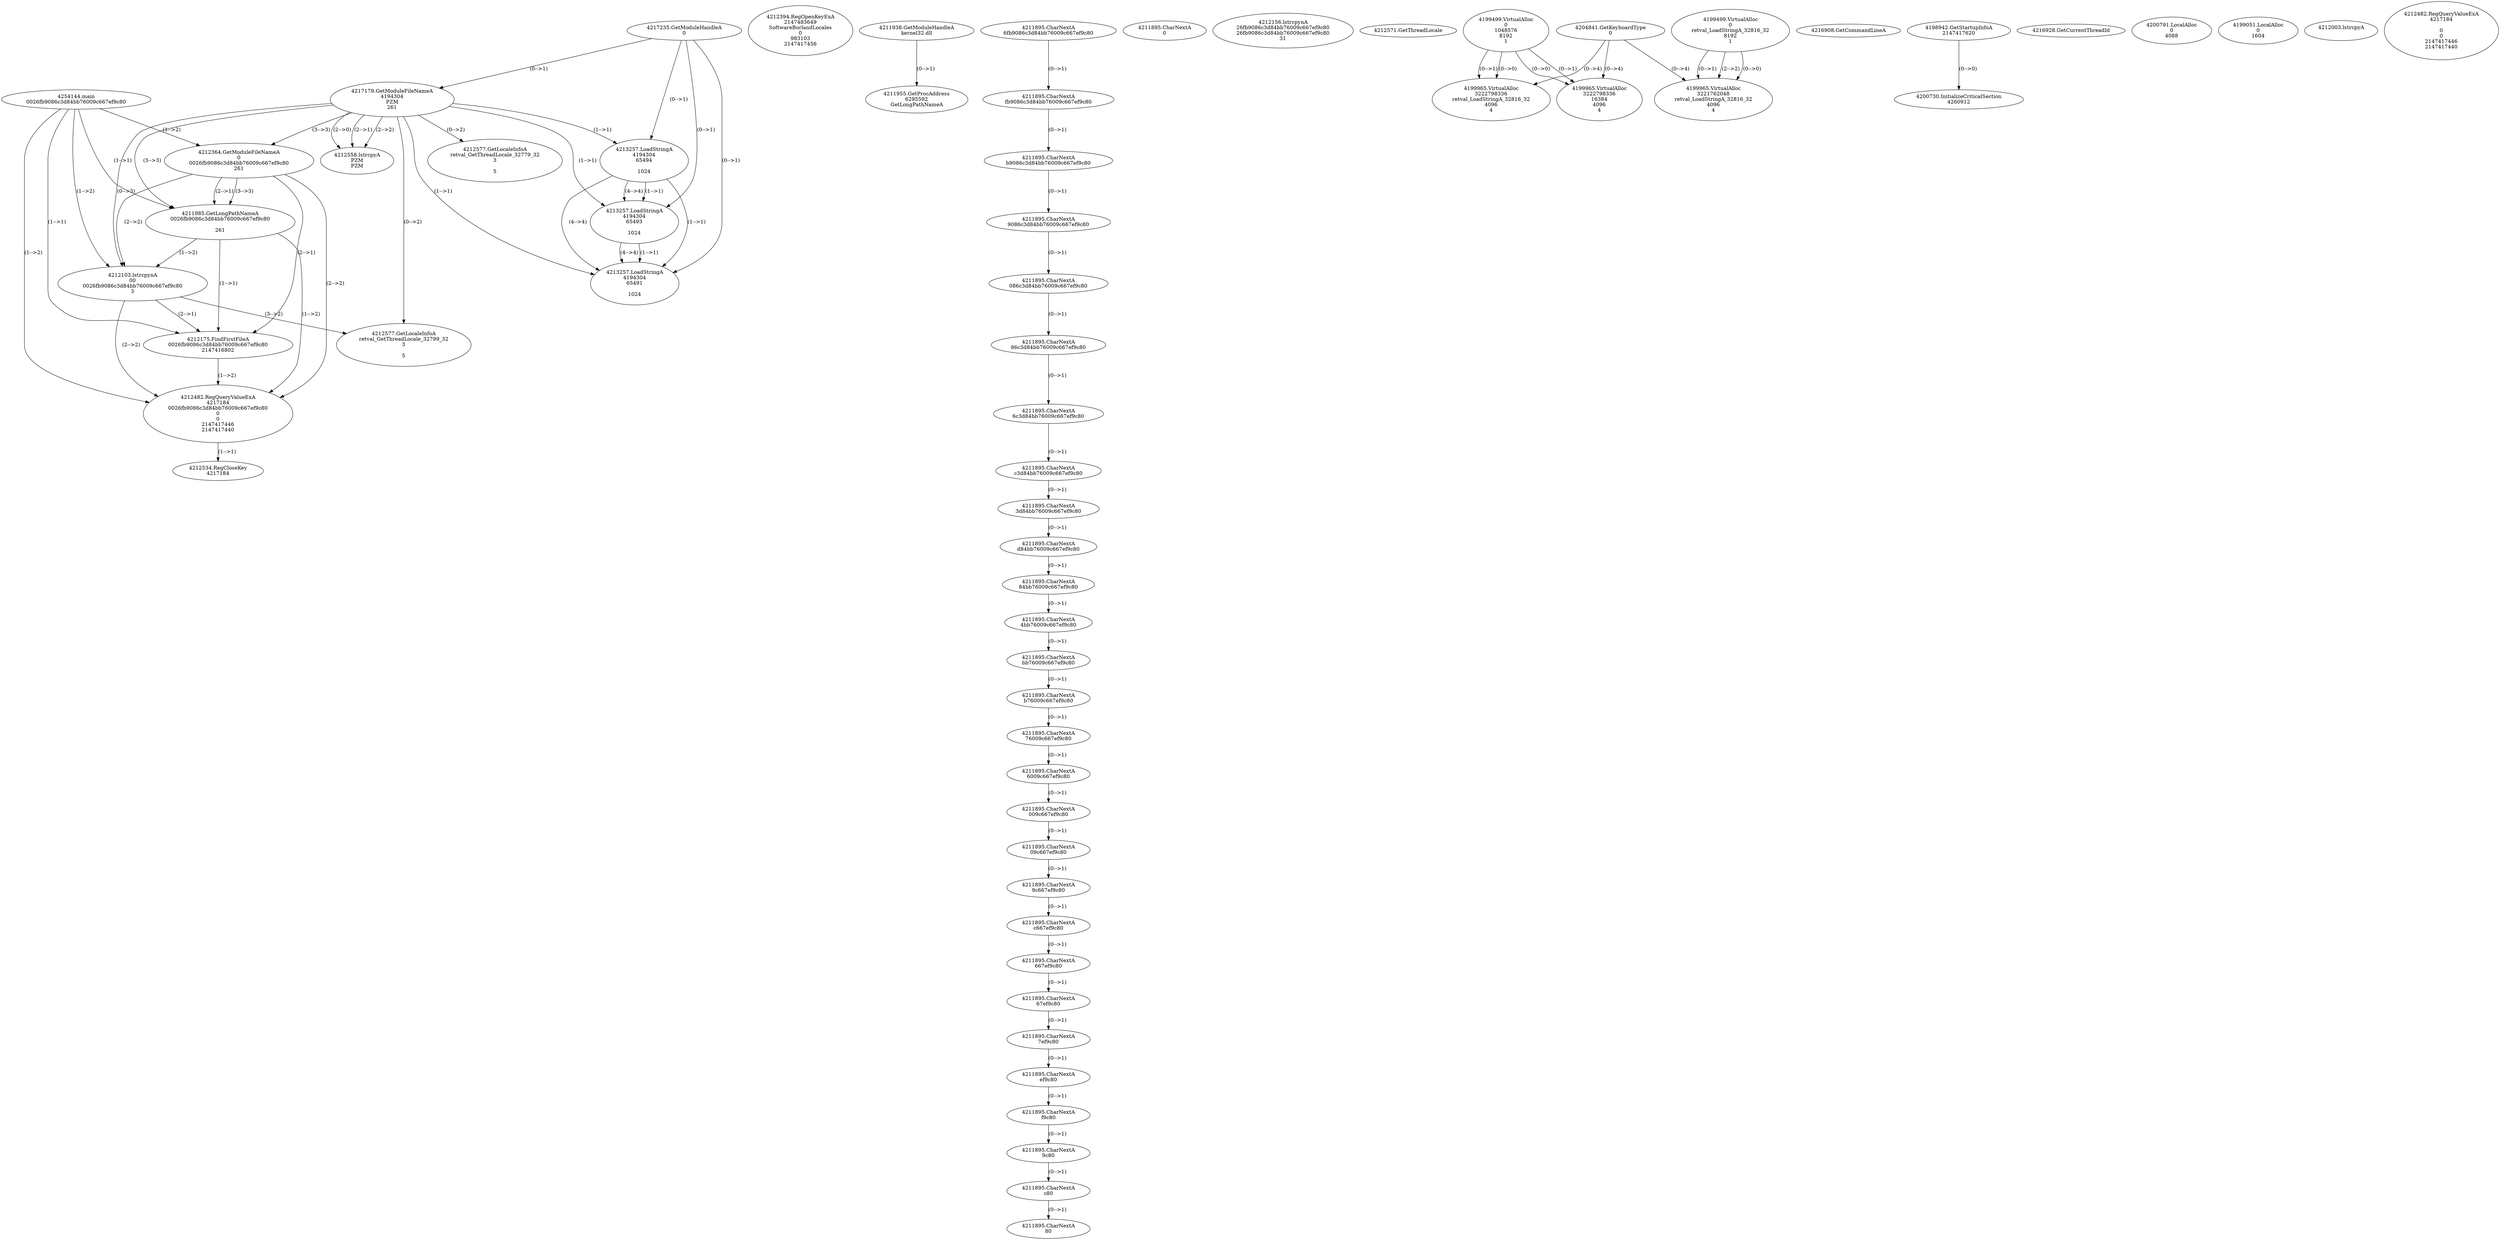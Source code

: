 // Global SCDG with merge call
digraph {
	0 [label="4254144.main
0026fb9086c3d84bb76009c667ef9c80"]
	1 [label="4217235.GetModuleHandleA
0"]
	2 [label="4217179.GetModuleFileNameA
4194304
PZM
261"]
	1 -> 2 [label="(0-->1)"]
	3 [label="4212364.GetModuleFileNameA
0
0026fb9086c3d84bb76009c667ef9c80
261"]
	0 -> 3 [label="(1-->2)"]
	2 -> 3 [label="(3-->3)"]
	4 [label="4212394.RegOpenKeyExA
2147483649
Software\Borland\Locales
0
983103
2147417456"]
	5 [label="4211938.GetModuleHandleA
kernel32.dll"]
	6 [label="4211955.GetProcAddress
6295592
GetLongPathNameA"]
	5 -> 6 [label="(0-->1)"]
	7 [label="4211985.GetLongPathNameA
0026fb9086c3d84bb76009c667ef9c80

261"]
	0 -> 7 [label="(1-->1)"]
	3 -> 7 [label="(2-->1)"]
	2 -> 7 [label="(3-->3)"]
	3 -> 7 [label="(3-->3)"]
	8 [label="4212103.lstrcpynA
00
0026fb9086c3d84bb76009c667ef9c80
3"]
	0 -> 8 [label="(1-->2)"]
	3 -> 8 [label="(2-->2)"]
	7 -> 8 [label="(1-->2)"]
	2 -> 8 [label="(0-->3)"]
	9 [label="4211895.CharNextA
6fb9086c3d84bb76009c667ef9c80"]
	10 [label="4211895.CharNextA
fb9086c3d84bb76009c667ef9c80"]
	9 -> 10 [label="(0-->1)"]
	11 [label="4211895.CharNextA
b9086c3d84bb76009c667ef9c80"]
	10 -> 11 [label="(0-->1)"]
	12 [label="4211895.CharNextA
9086c3d84bb76009c667ef9c80"]
	11 -> 12 [label="(0-->1)"]
	13 [label="4211895.CharNextA
086c3d84bb76009c667ef9c80"]
	12 -> 13 [label="(0-->1)"]
	14 [label="4211895.CharNextA
86c3d84bb76009c667ef9c80"]
	13 -> 14 [label="(0-->1)"]
	15 [label="4211895.CharNextA
6c3d84bb76009c667ef9c80"]
	14 -> 15 [label="(0-->1)"]
	16 [label="4211895.CharNextA
c3d84bb76009c667ef9c80"]
	15 -> 16 [label="(0-->1)"]
	17 [label="4211895.CharNextA
3d84bb76009c667ef9c80"]
	16 -> 17 [label="(0-->1)"]
	18 [label="4211895.CharNextA
d84bb76009c667ef9c80"]
	17 -> 18 [label="(0-->1)"]
	19 [label="4211895.CharNextA
84bb76009c667ef9c80"]
	18 -> 19 [label="(0-->1)"]
	20 [label="4211895.CharNextA
4bb76009c667ef9c80"]
	19 -> 20 [label="(0-->1)"]
	21 [label="4211895.CharNextA
bb76009c667ef9c80"]
	20 -> 21 [label="(0-->1)"]
	22 [label="4211895.CharNextA
b76009c667ef9c80"]
	21 -> 22 [label="(0-->1)"]
	23 [label="4211895.CharNextA
76009c667ef9c80"]
	22 -> 23 [label="(0-->1)"]
	24 [label="4211895.CharNextA
6009c667ef9c80"]
	23 -> 24 [label="(0-->1)"]
	25 [label="4211895.CharNextA
009c667ef9c80"]
	24 -> 25 [label="(0-->1)"]
	26 [label="4211895.CharNextA
09c667ef9c80"]
	25 -> 26 [label="(0-->1)"]
	27 [label="4211895.CharNextA
9c667ef9c80"]
	26 -> 27 [label="(0-->1)"]
	28 [label="4211895.CharNextA
c667ef9c80"]
	27 -> 28 [label="(0-->1)"]
	29 [label="4211895.CharNextA
667ef9c80"]
	28 -> 29 [label="(0-->1)"]
	30 [label="4211895.CharNextA
67ef9c80"]
	29 -> 30 [label="(0-->1)"]
	31 [label="4211895.CharNextA
7ef9c80"]
	30 -> 31 [label="(0-->1)"]
	32 [label="4211895.CharNextA
ef9c80"]
	31 -> 32 [label="(0-->1)"]
	33 [label="4211895.CharNextA
f9c80"]
	32 -> 33 [label="(0-->1)"]
	34 [label="4211895.CharNextA
9c80"]
	33 -> 34 [label="(0-->1)"]
	35 [label="4211895.CharNextA
c80"]
	34 -> 35 [label="(0-->1)"]
	36 [label="4211895.CharNextA
80"]
	35 -> 36 [label="(0-->1)"]
	37 [label="4211895.CharNextA
0"]
	38 [label="4212156.lstrcpynA
26fb9086c3d84bb76009c667ef9c80
26fb9086c3d84bb76009c667ef9c80
31"]
	39 [label="4212175.FindFirstFileA
0026fb9086c3d84bb76009c667ef9c80
2147416802"]
	0 -> 39 [label="(1-->1)"]
	3 -> 39 [label="(2-->1)"]
	7 -> 39 [label="(1-->1)"]
	8 -> 39 [label="(2-->1)"]
	40 [label="4212482.RegQueryValueExA
4217184
0026fb9086c3d84bb76009c667ef9c80
0
0
2147417446
2147417440"]
	0 -> 40 [label="(1-->2)"]
	3 -> 40 [label="(2-->2)"]
	7 -> 40 [label="(1-->2)"]
	8 -> 40 [label="(2-->2)"]
	39 -> 40 [label="(1-->2)"]
	41 [label="4212534.RegCloseKey
4217184"]
	40 -> 41 [label="(1-->1)"]
	42 [label="4212558.lstrcpyA
PZM
PZM"]
	2 -> 42 [label="(2-->1)"]
	2 -> 42 [label="(2-->2)"]
	2 -> 42 [label="(2-->0)"]
	43 [label="4212571.GetThreadLocale
"]
	44 [label="4212577.GetLocaleInfoA
retval_GetThreadLocale_32799_32
3

5"]
	2 -> 44 [label="(0-->2)"]
	8 -> 44 [label="(3-->2)"]
	45 [label="4204841.GetKeyboardType
0"]
	46 [label="4216908.GetCommandLineA
"]
	47 [label="4198942.GetStartupInfoA
2147417620"]
	48 [label="4216928.GetCurrentThreadId
"]
	49 [label="4213257.LoadStringA
4194304
65494

1024"]
	1 -> 49 [label="(0-->1)"]
	2 -> 49 [label="(1-->1)"]
	50 [label="4213257.LoadStringA
4194304
65493

1024"]
	1 -> 50 [label="(0-->1)"]
	2 -> 50 [label="(1-->1)"]
	49 -> 50 [label="(1-->1)"]
	49 -> 50 [label="(4-->4)"]
	51 [label="4213257.LoadStringA
4194304
65491

1024"]
	1 -> 51 [label="(0-->1)"]
	2 -> 51 [label="(1-->1)"]
	49 -> 51 [label="(1-->1)"]
	50 -> 51 [label="(1-->1)"]
	49 -> 51 [label="(4-->4)"]
	50 -> 51 [label="(4-->4)"]
	52 [label="4200730.InitializeCriticalSection
4260912"]
	47 -> 52 [label="(0-->0)"]
	53 [label="4200791.LocalAlloc
0
4088"]
	54 [label="4199499.VirtualAlloc
0
1048576
8192
1"]
	55 [label="4199051.LocalAlloc
0
1604"]
	56 [label="4199965.VirtualAlloc
3222798336
16384
4096
4"]
	54 -> 56 [label="(0-->1)"]
	45 -> 56 [label="(0-->4)"]
	54 -> 56 [label="(0-->0)"]
	57 [label="4199499.VirtualAlloc
0
retval_LoadStringA_32816_32
8192
1"]
	58 [label="4199965.VirtualAlloc
3221762048
retval_LoadStringA_32816_32
4096
4"]
	57 -> 58 [label="(0-->1)"]
	57 -> 58 [label="(2-->2)"]
	45 -> 58 [label="(0-->4)"]
	57 -> 58 [label="(0-->0)"]
	59 [label="4199965.VirtualAlloc
3222798336
retval_LoadStringA_32816_32
4096
4"]
	54 -> 59 [label="(0-->1)"]
	45 -> 59 [label="(0-->4)"]
	54 -> 59 [label="(0-->0)"]
	60 [label="4212003.lstrcpyA

"]
	61 [label="4212482.RegQueryValueExA
4217184

0
0
2147417446
2147417440"]
	62 [label="4212577.GetLocaleInfoA
retval_GetThreadLocale_32779_32
3

5"]
	2 -> 62 [label="(0-->2)"]
}

